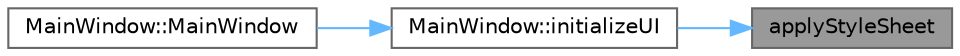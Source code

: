 digraph "applyStyleSheet"
{
 // LATEX_PDF_SIZE
  bgcolor="transparent";
  edge [fontname=Helvetica,fontsize=10,labelfontname=Helvetica,labelfontsize=10];
  node [fontname=Helvetica,fontsize=10,shape=box,height=0.2,width=0.4];
  rankdir="RL";
  Node1 [id="Node000001",label="applyStyleSheet",height=0.2,width=0.4,color="gray40", fillcolor="grey60", style="filled", fontcolor="black",tooltip="Genera un foglio di stile CSS in base al tema."];
  Node1 -> Node2 [id="edge1_Node000001_Node000002",dir="back",color="steelblue1",style="solid",tooltip=" "];
  Node2 [id="Node000002",label="MainWindow::initializeUI",height=0.2,width=0.4,color="grey40", fillcolor="white", style="filled",URL="$class_main_window.html#a8bc70626215bfbe408ea664ea91ba758",tooltip="Inizializza l'interfaccia grafica."];
  Node2 -> Node3 [id="edge2_Node000002_Node000003",dir="back",color="steelblue1",style="solid",tooltip=" "];
  Node3 [id="Node000003",label="MainWindow::MainWindow",height=0.2,width=0.4,color="grey40", fillcolor="white", style="filled",URL="$class_main_window.html#a996c5a2b6f77944776856f08ec30858d",tooltip="Costruttore della finestra principale."];
}
